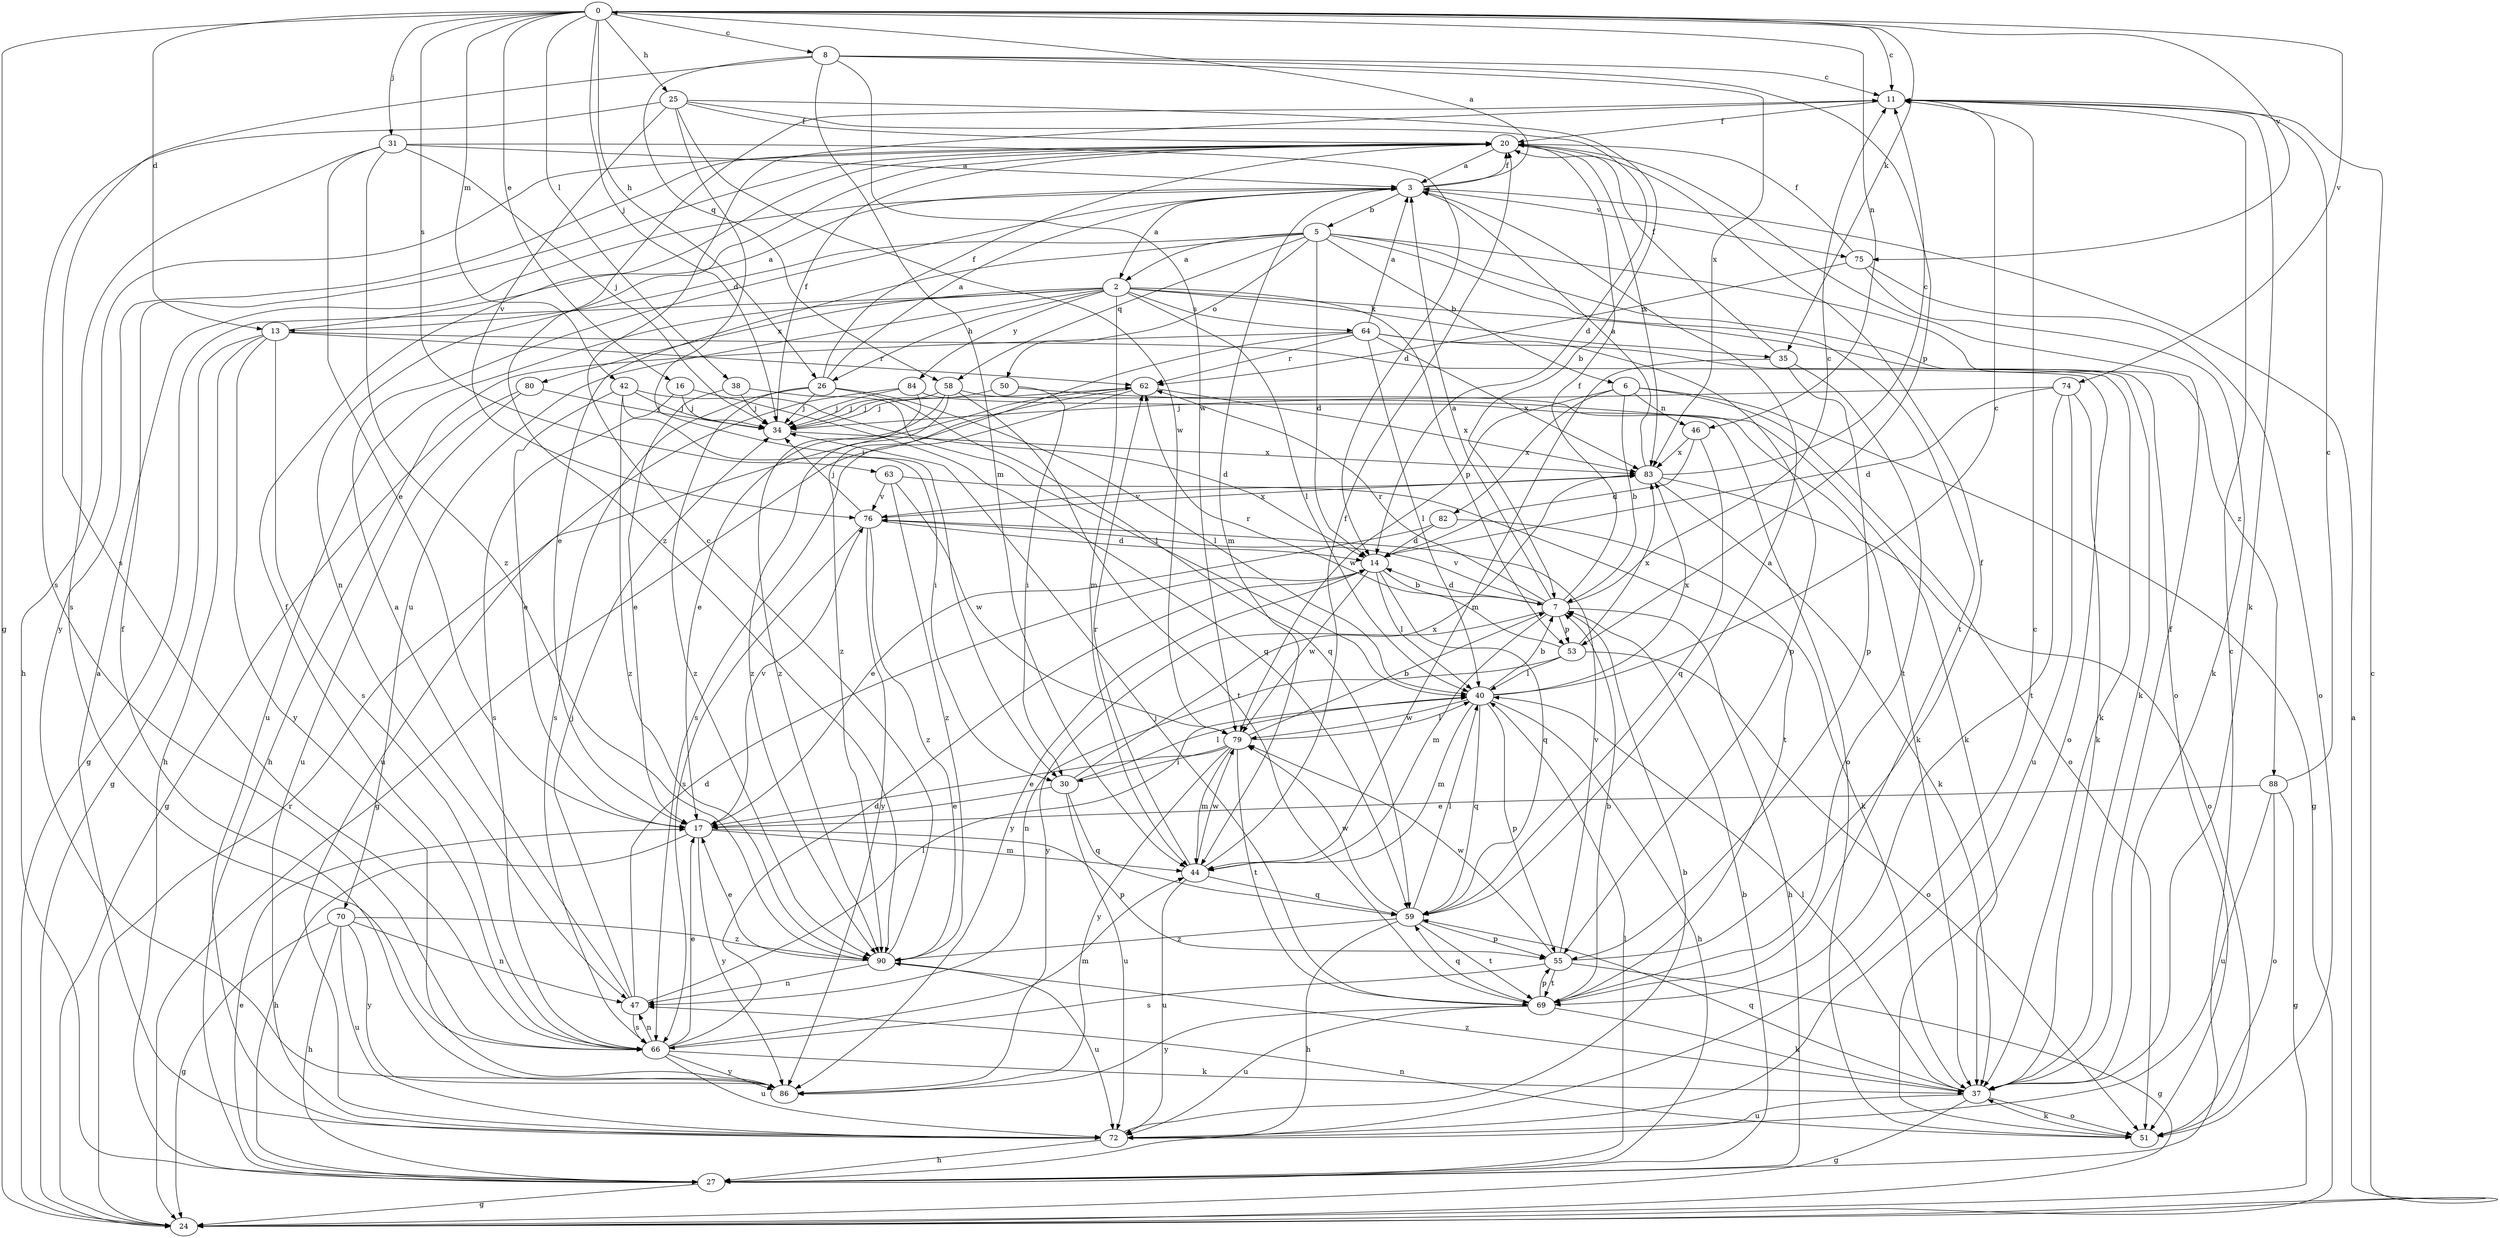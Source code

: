 strict digraph  {
0;
2;
3;
5;
6;
7;
8;
11;
13;
14;
16;
17;
20;
24;
25;
26;
27;
30;
31;
34;
35;
37;
38;
40;
42;
44;
46;
47;
50;
51;
53;
55;
58;
59;
62;
63;
64;
66;
69;
70;
72;
74;
75;
76;
79;
80;
82;
83;
84;
86;
88;
90;
0 -> 8  [label=c];
0 -> 11  [label=c];
0 -> 13  [label=d];
0 -> 16  [label=e];
0 -> 24  [label=g];
0 -> 25  [label=h];
0 -> 26  [label=h];
0 -> 31  [label=j];
0 -> 34  [label=j];
0 -> 35  [label=k];
0 -> 38  [label=l];
0 -> 42  [label=m];
0 -> 46  [label=n];
0 -> 63  [label=s];
0 -> 74  [label=v];
0 -> 75  [label=v];
2 -> 24  [label=g];
2 -> 26  [label=h];
2 -> 35  [label=k];
2 -> 37  [label=k];
2 -> 40  [label=l];
2 -> 44  [label=m];
2 -> 53  [label=p];
2 -> 64  [label=s];
2 -> 70  [label=u];
2 -> 72  [label=u];
2 -> 80  [label=x];
2 -> 84  [label=y];
3 -> 0  [label=a];
3 -> 2  [label=a];
3 -> 5  [label=b];
3 -> 20  [label=f];
3 -> 44  [label=m];
3 -> 75  [label=v];
5 -> 2  [label=a];
5 -> 6  [label=b];
5 -> 13  [label=d];
5 -> 14  [label=d];
5 -> 17  [label=e];
5 -> 50  [label=o];
5 -> 51  [label=o];
5 -> 58  [label=q];
5 -> 69  [label=t];
5 -> 88  [label=z];
6 -> 7  [label=b];
6 -> 24  [label=g];
6 -> 46  [label=n];
6 -> 51  [label=o];
6 -> 79  [label=w];
6 -> 82  [label=x];
7 -> 3  [label=a];
7 -> 11  [label=c];
7 -> 14  [label=d];
7 -> 20  [label=f];
7 -> 27  [label=h];
7 -> 44  [label=m];
7 -> 53  [label=p];
7 -> 62  [label=r];
7 -> 76  [label=v];
7 -> 86  [label=y];
8 -> 11  [label=c];
8 -> 44  [label=m];
8 -> 53  [label=p];
8 -> 58  [label=q];
8 -> 66  [label=s];
8 -> 79  [label=w];
8 -> 83  [label=x];
11 -> 20  [label=f];
11 -> 37  [label=k];
11 -> 90  [label=z];
13 -> 3  [label=a];
13 -> 24  [label=g];
13 -> 27  [label=h];
13 -> 51  [label=o];
13 -> 62  [label=r];
13 -> 66  [label=s];
13 -> 86  [label=y];
14 -> 7  [label=b];
14 -> 40  [label=l];
14 -> 59  [label=q];
14 -> 79  [label=w];
14 -> 86  [label=y];
16 -> 34  [label=j];
16 -> 59  [label=q];
16 -> 66  [label=s];
17 -> 27  [label=h];
17 -> 44  [label=m];
17 -> 55  [label=p];
17 -> 76  [label=v];
17 -> 86  [label=y];
20 -> 3  [label=a];
20 -> 27  [label=h];
20 -> 47  [label=n];
20 -> 83  [label=x];
20 -> 86  [label=y];
24 -> 3  [label=a];
24 -> 11  [label=c];
24 -> 62  [label=r];
25 -> 7  [label=b];
25 -> 14  [label=d];
25 -> 20  [label=f];
25 -> 30  [label=i];
25 -> 66  [label=s];
25 -> 76  [label=v];
25 -> 79  [label=w];
26 -> 3  [label=a];
26 -> 20  [label=f];
26 -> 34  [label=j];
26 -> 40  [label=l];
26 -> 59  [label=q];
26 -> 66  [label=s];
26 -> 90  [label=z];
27 -> 7  [label=b];
27 -> 11  [label=c];
27 -> 17  [label=e];
27 -> 24  [label=g];
27 -> 40  [label=l];
30 -> 17  [label=e];
30 -> 40  [label=l];
30 -> 59  [label=q];
30 -> 72  [label=u];
30 -> 83  [label=x];
31 -> 3  [label=a];
31 -> 14  [label=d];
31 -> 17  [label=e];
31 -> 34  [label=j];
31 -> 66  [label=s];
31 -> 90  [label=z];
34 -> 20  [label=f];
34 -> 83  [label=x];
35 -> 20  [label=f];
35 -> 44  [label=m];
35 -> 55  [label=p];
35 -> 69  [label=t];
37 -> 20  [label=f];
37 -> 24  [label=g];
37 -> 40  [label=l];
37 -> 51  [label=o];
37 -> 59  [label=q];
37 -> 72  [label=u];
37 -> 90  [label=z];
38 -> 17  [label=e];
38 -> 34  [label=j];
38 -> 40  [label=l];
40 -> 7  [label=b];
40 -> 11  [label=c];
40 -> 27  [label=h];
40 -> 44  [label=m];
40 -> 55  [label=p];
40 -> 59  [label=q];
40 -> 79  [label=w];
40 -> 83  [label=x];
42 -> 14  [label=d];
42 -> 17  [label=e];
42 -> 30  [label=i];
42 -> 34  [label=j];
42 -> 90  [label=z];
44 -> 20  [label=f];
44 -> 59  [label=q];
44 -> 62  [label=r];
44 -> 72  [label=u];
44 -> 79  [label=w];
46 -> 14  [label=d];
46 -> 59  [label=q];
46 -> 83  [label=x];
47 -> 3  [label=a];
47 -> 14  [label=d];
47 -> 34  [label=j];
47 -> 40  [label=l];
47 -> 66  [label=s];
50 -> 30  [label=i];
50 -> 34  [label=j];
50 -> 37  [label=k];
51 -> 37  [label=k];
51 -> 47  [label=n];
53 -> 40  [label=l];
53 -> 47  [label=n];
53 -> 51  [label=o];
53 -> 62  [label=r];
53 -> 83  [label=x];
55 -> 20  [label=f];
55 -> 24  [label=g];
55 -> 66  [label=s];
55 -> 69  [label=t];
55 -> 76  [label=v];
55 -> 79  [label=w];
58 -> 17  [label=e];
58 -> 34  [label=j];
58 -> 37  [label=k];
58 -> 69  [label=t];
58 -> 90  [label=z];
59 -> 3  [label=a];
59 -> 27  [label=h];
59 -> 40  [label=l];
59 -> 55  [label=p];
59 -> 69  [label=t];
59 -> 79  [label=w];
59 -> 90  [label=z];
62 -> 24  [label=g];
62 -> 34  [label=j];
62 -> 66  [label=s];
62 -> 83  [label=x];
63 -> 69  [label=t];
63 -> 76  [label=v];
63 -> 79  [label=w];
63 -> 90  [label=z];
64 -> 3  [label=a];
64 -> 27  [label=h];
64 -> 37  [label=k];
64 -> 40  [label=l];
64 -> 55  [label=p];
64 -> 62  [label=r];
64 -> 83  [label=x];
64 -> 90  [label=z];
66 -> 14  [label=d];
66 -> 17  [label=e];
66 -> 20  [label=f];
66 -> 37  [label=k];
66 -> 44  [label=m];
66 -> 47  [label=n];
66 -> 72  [label=u];
66 -> 86  [label=y];
69 -> 7  [label=b];
69 -> 34  [label=j];
69 -> 37  [label=k];
69 -> 55  [label=p];
69 -> 59  [label=q];
69 -> 72  [label=u];
69 -> 86  [label=y];
70 -> 24  [label=g];
70 -> 27  [label=h];
70 -> 47  [label=n];
70 -> 72  [label=u];
70 -> 86  [label=y];
70 -> 90  [label=z];
72 -> 3  [label=a];
72 -> 7  [label=b];
72 -> 11  [label=c];
72 -> 27  [label=h];
74 -> 14  [label=d];
74 -> 34  [label=j];
74 -> 37  [label=k];
74 -> 69  [label=t];
74 -> 72  [label=u];
75 -> 20  [label=f];
75 -> 37  [label=k];
75 -> 51  [label=o];
75 -> 62  [label=r];
76 -> 14  [label=d];
76 -> 34  [label=j];
76 -> 66  [label=s];
76 -> 83  [label=x];
76 -> 86  [label=y];
76 -> 90  [label=z];
79 -> 7  [label=b];
79 -> 17  [label=e];
79 -> 30  [label=i];
79 -> 40  [label=l];
79 -> 44  [label=m];
79 -> 69  [label=t];
79 -> 86  [label=y];
80 -> 24  [label=g];
80 -> 34  [label=j];
80 -> 72  [label=u];
82 -> 14  [label=d];
82 -> 17  [label=e];
82 -> 37  [label=k];
83 -> 3  [label=a];
83 -> 11  [label=c];
83 -> 37  [label=k];
83 -> 51  [label=o];
83 -> 76  [label=v];
84 -> 34  [label=j];
84 -> 51  [label=o];
84 -> 72  [label=u];
84 -> 90  [label=z];
86 -> 20  [label=f];
88 -> 11  [label=c];
88 -> 17  [label=e];
88 -> 24  [label=g];
88 -> 51  [label=o];
88 -> 72  [label=u];
90 -> 11  [label=c];
90 -> 17  [label=e];
90 -> 47  [label=n];
90 -> 72  [label=u];
}
